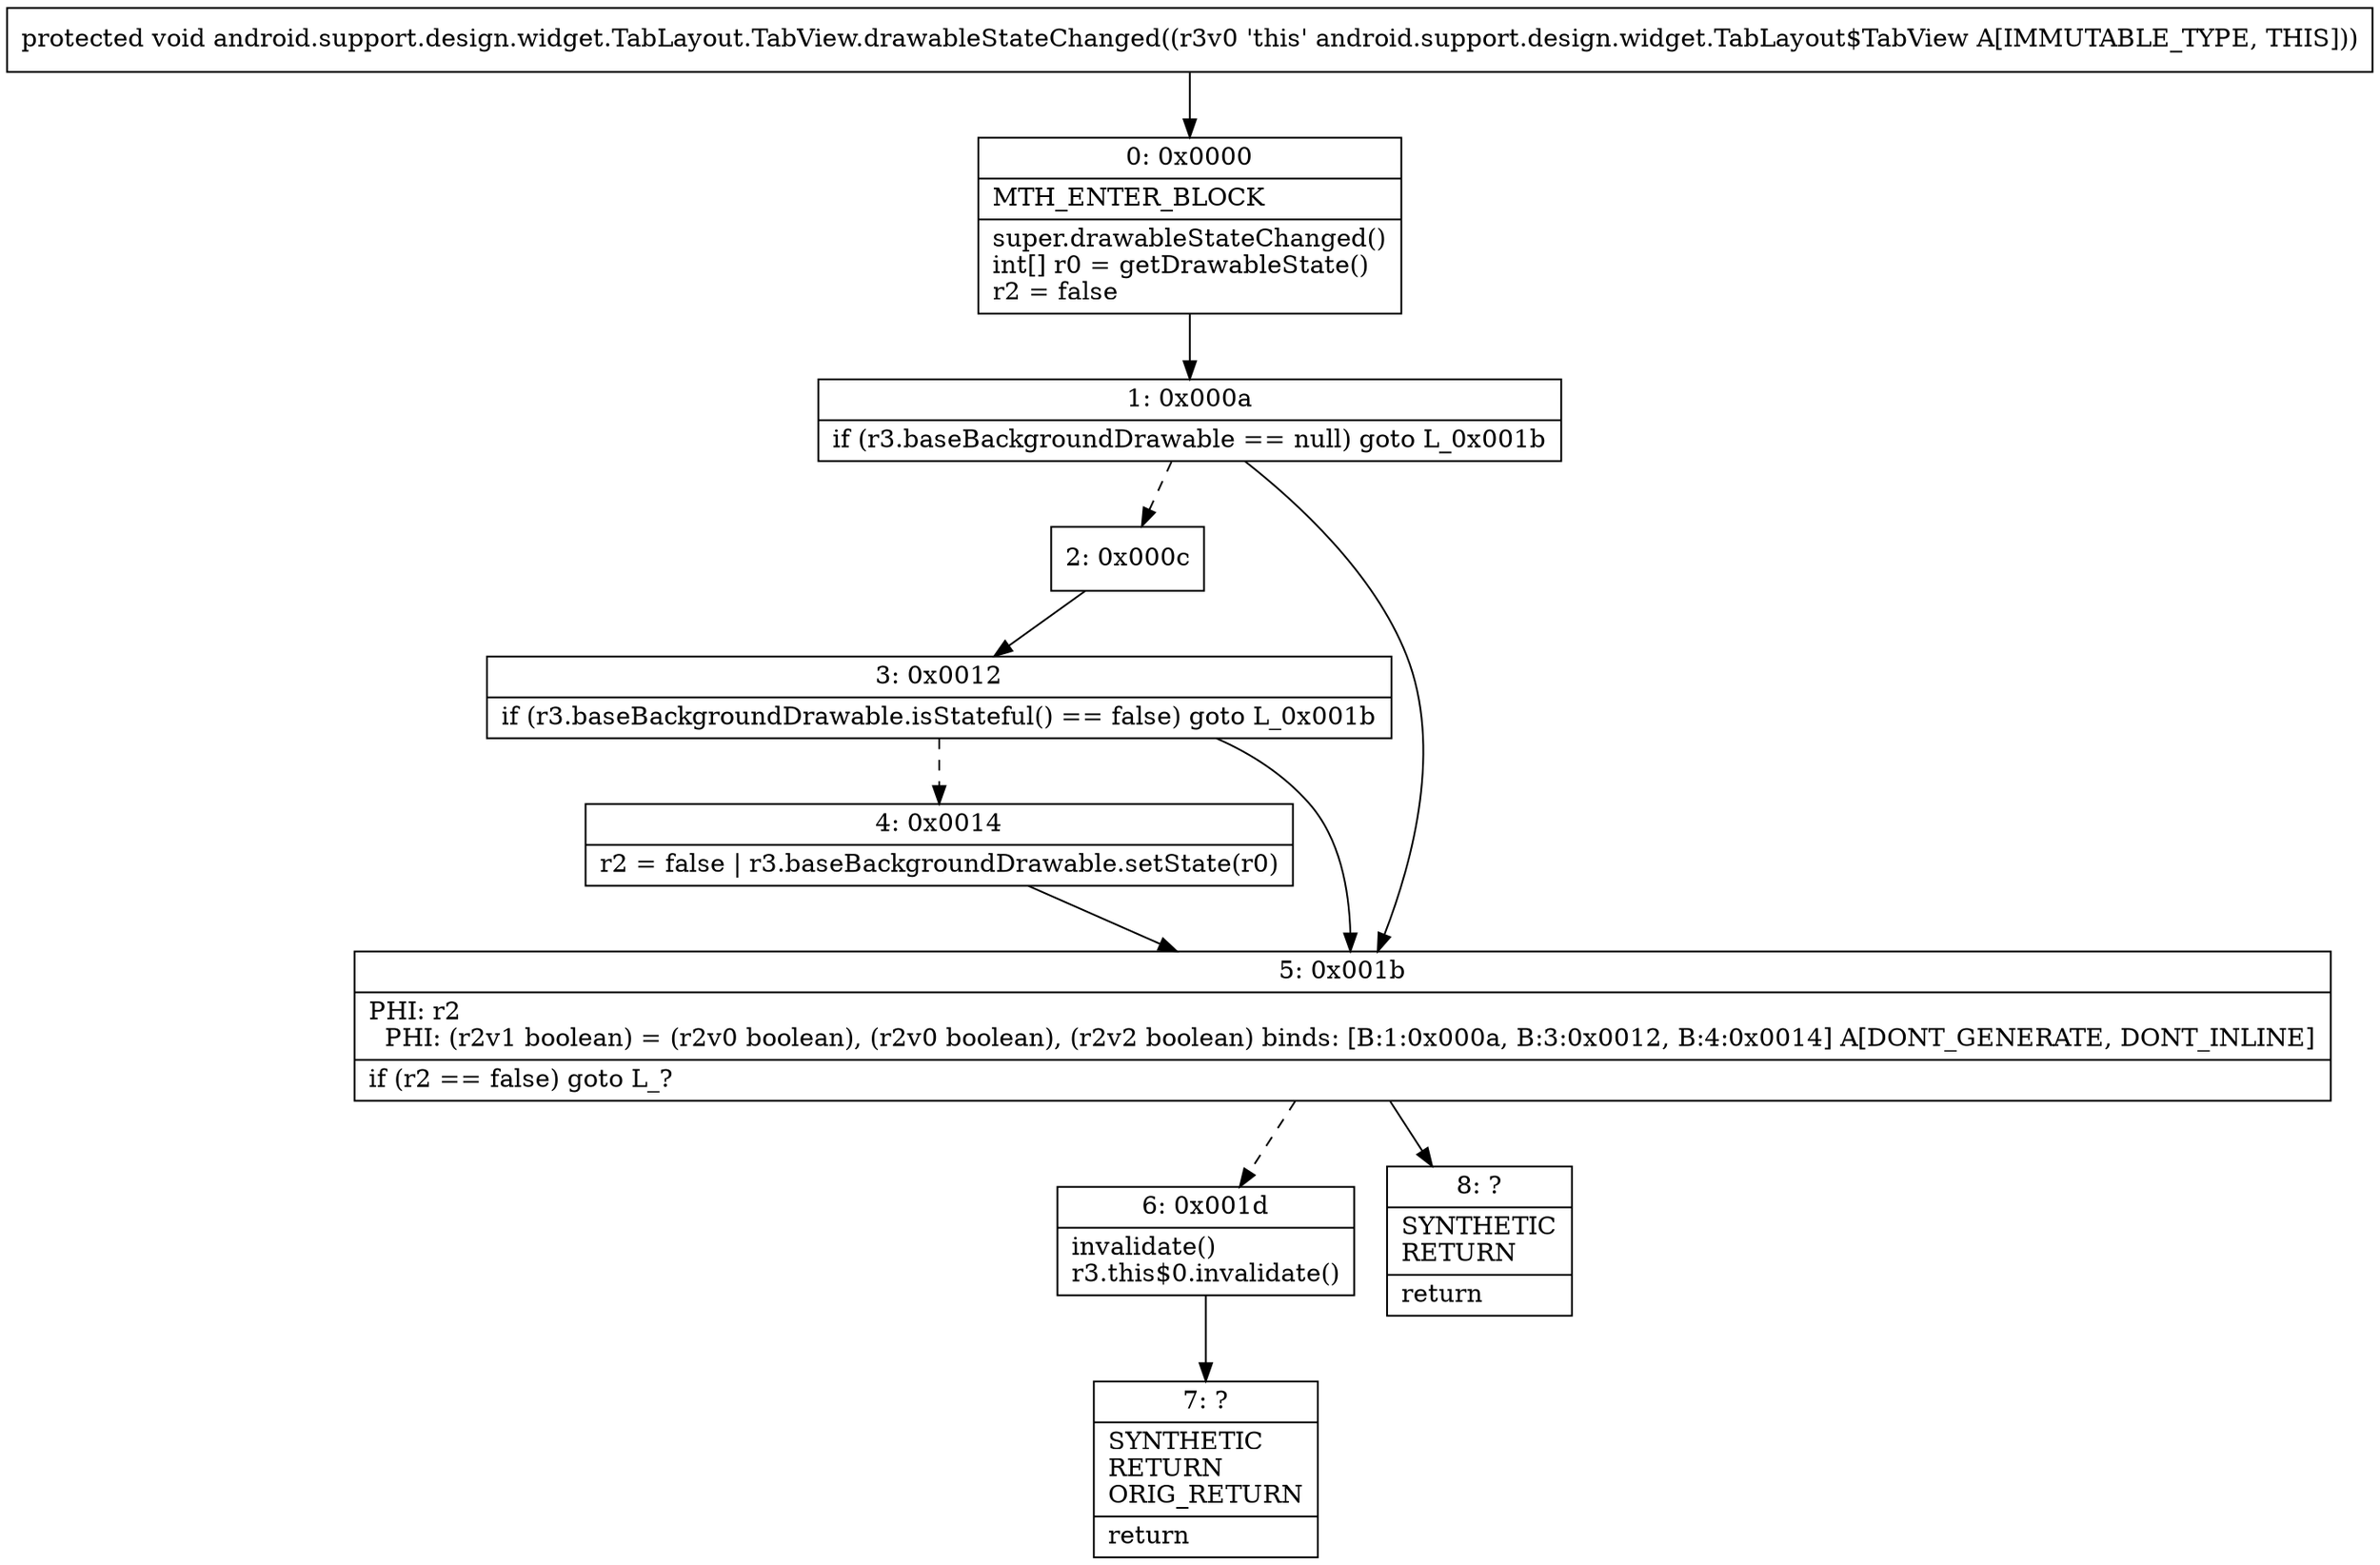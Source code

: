 digraph "CFG forandroid.support.design.widget.TabLayout.TabView.drawableStateChanged()V" {
Node_0 [shape=record,label="{0\:\ 0x0000|MTH_ENTER_BLOCK\l|super.drawableStateChanged()\lint[] r0 = getDrawableState()\lr2 = false\l}"];
Node_1 [shape=record,label="{1\:\ 0x000a|if (r3.baseBackgroundDrawable == null) goto L_0x001b\l}"];
Node_2 [shape=record,label="{2\:\ 0x000c}"];
Node_3 [shape=record,label="{3\:\ 0x0012|if (r3.baseBackgroundDrawable.isStateful() == false) goto L_0x001b\l}"];
Node_4 [shape=record,label="{4\:\ 0x0014|r2 = false \| r3.baseBackgroundDrawable.setState(r0)\l}"];
Node_5 [shape=record,label="{5\:\ 0x001b|PHI: r2 \l  PHI: (r2v1 boolean) = (r2v0 boolean), (r2v0 boolean), (r2v2 boolean) binds: [B:1:0x000a, B:3:0x0012, B:4:0x0014] A[DONT_GENERATE, DONT_INLINE]\l|if (r2 == false) goto L_?\l}"];
Node_6 [shape=record,label="{6\:\ 0x001d|invalidate()\lr3.this$0.invalidate()\l}"];
Node_7 [shape=record,label="{7\:\ ?|SYNTHETIC\lRETURN\lORIG_RETURN\l|return\l}"];
Node_8 [shape=record,label="{8\:\ ?|SYNTHETIC\lRETURN\l|return\l}"];
MethodNode[shape=record,label="{protected void android.support.design.widget.TabLayout.TabView.drawableStateChanged((r3v0 'this' android.support.design.widget.TabLayout$TabView A[IMMUTABLE_TYPE, THIS])) }"];
MethodNode -> Node_0;
Node_0 -> Node_1;
Node_1 -> Node_2[style=dashed];
Node_1 -> Node_5;
Node_2 -> Node_3;
Node_3 -> Node_4[style=dashed];
Node_3 -> Node_5;
Node_4 -> Node_5;
Node_5 -> Node_6[style=dashed];
Node_5 -> Node_8;
Node_6 -> Node_7;
}

